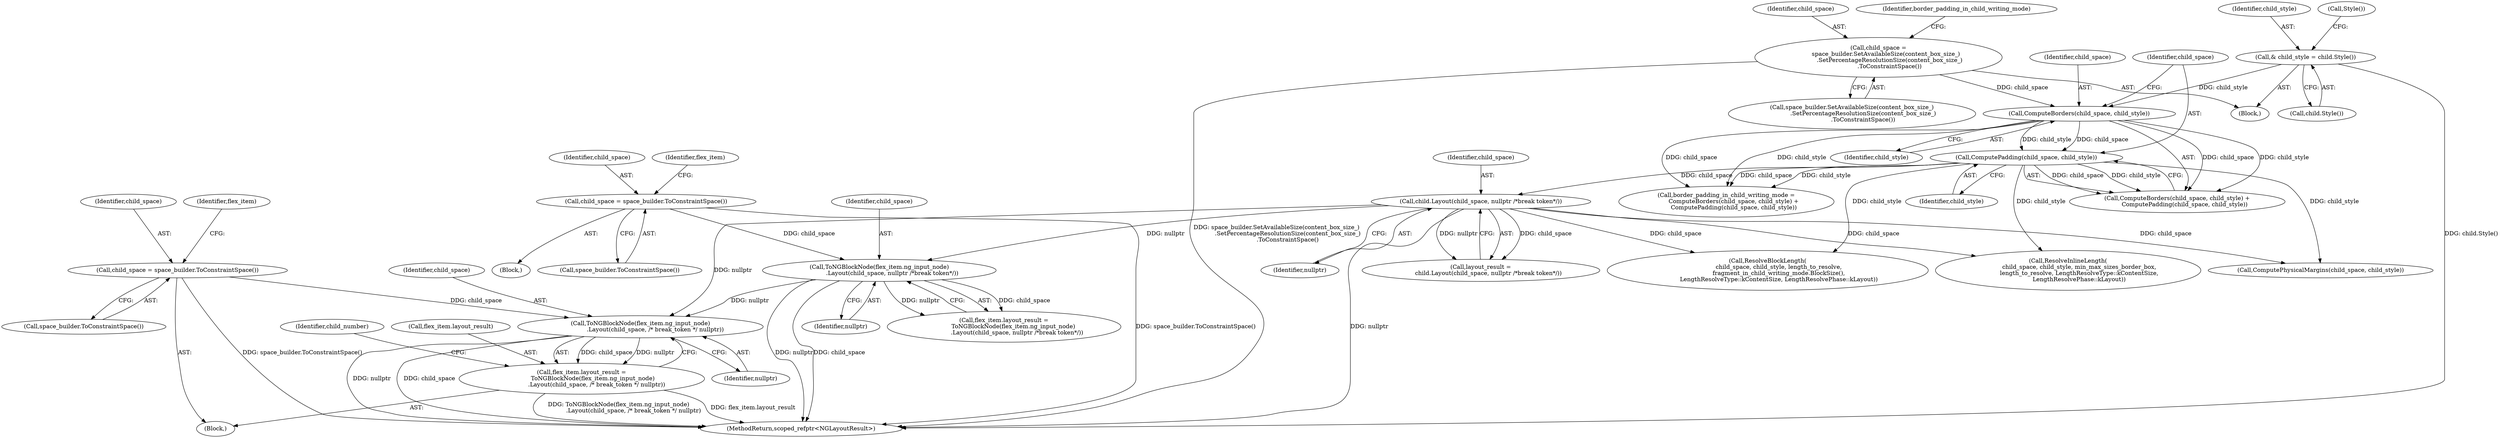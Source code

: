 digraph "1_Chrome_69ec52bd0b32622770a25952386596ccb4ad6434@del" {
"1000590" [label="(Call,ToNGBlockNode(flex_item.ng_input_node)\n                .Layout(child_space, /* break_token */ nullptr))"];
"1000583" [label="(Call,child_space = space_builder.ToConstraintSpace())"];
"1000448" [label="(Call,ToNGBlockNode(flex_item.ng_input_node)\n              .Layout(child_space, nullptr /*break token*/))"];
"1000441" [label="(Call,child_space = space_builder.ToConstraintSpace())"];
"1000216" [label="(Call,child.Layout(child_space, nullptr /*break token*/))"];
"1000193" [label="(Call,ComputePadding(child_space, child_style))"];
"1000190" [label="(Call,ComputeBorders(child_space, child_style))"];
"1000183" [label="(Call,child_space =\n        space_builder.SetAvailableSize(content_box_size_)\n            .SetPercentageResolutionSize(content_box_size_)\n            .ToConstraintSpace())"];
"1000173" [label="(Call,& child_style = child.Style())"];
"1000586" [label="(Call,flex_item.layout_result =\n            ToNGBlockNode(flex_item.ng_input_node)\n                .Layout(child_space, /* break_token */ nullptr))"];
"1000444" [label="(Call,flex_item.layout_result =\n          ToNGBlockNode(flex_item.ng_input_node)\n              .Layout(child_space, nullptr /*break token*/))"];
"1000185" [label="(Call,space_builder.SetAvailableSize(content_box_size_)\n            .SetPercentageResolutionSize(content_box_size_)\n            .ToConstraintSpace())"];
"1000187" [label="(Call,border_padding_in_child_writing_mode =\n        ComputeBorders(child_space, child_style) +\n        ComputePadding(child_space, child_style))"];
"1000163" [label="(Block,)"];
"1000276" [label="(Call,ResolveBlockLength(\n            child_space, child_style, length_to_resolve,\n            fragment_in_child_writing_mode.BlockSize(),\n            LengthResolveType::kContentSize, LengthResolvePhase::kLayout))"];
"1000556" [label="(Block,)"];
"1000369" [label="(Block,)"];
"1000214" [label="(Call,layout_result =\n        child.Layout(child_space, nullptr /*break token*/))"];
"1000585" [label="(Call,space_builder.ToConstraintSpace())"];
"1000583" [label="(Call,child_space = space_builder.ToConstraintSpace())"];
"1000610" [label="(MethodReturn,scoped_refptr<NGLayoutResult>)"];
"1000217" [label="(Identifier,child_space)"];
"1000174" [label="(Identifier,child_style)"];
"1000590" [label="(Call,ToNGBlockNode(flex_item.ng_input_node)\n                .Layout(child_space, /* break_token */ nullptr))"];
"1000588" [label="(Identifier,flex_item)"];
"1000178" [label="(Call,Style())"];
"1000443" [label="(Call,space_builder.ToConstraintSpace())"];
"1000190" [label="(Call,ComputeBorders(child_space, child_style))"];
"1000592" [label="(Identifier,nullptr)"];
"1000184" [label="(Identifier,child_space)"];
"1000441" [label="(Call,child_space = space_builder.ToConstraintSpace())"];
"1000448" [label="(Call,ToNGBlockNode(flex_item.ng_input_node)\n              .Layout(child_space, nullptr /*break token*/))"];
"1000442" [label="(Identifier,child_space)"];
"1000587" [label="(Call,flex_item.layout_result)"];
"1000216" [label="(Call,child.Layout(child_space, nullptr /*break token*/))"];
"1000192" [label="(Identifier,child_style)"];
"1000189" [label="(Call,ComputeBorders(child_space, child_style) +\n        ComputePadding(child_space, child_style))"];
"1000591" [label="(Identifier,child_space)"];
"1000193" [label="(Call,ComputePadding(child_space, child_style))"];
"1000265" [label="(Call,ResolveInlineLength(\n            child_space, child_style, min_max_sizes_border_box,\n            length_to_resolve, LengthResolveType::kContentSize,\n            LengthResolvePhase::kLayout))"];
"1000188" [label="(Identifier,border_padding_in_child_writing_mode)"];
"1000183" [label="(Call,child_space =\n        space_builder.SetAvailableSize(content_box_size_)\n            .SetPercentageResolutionSize(content_box_size_)\n            .ToConstraintSpace())"];
"1000449" [label="(Identifier,child_space)"];
"1000218" [label="(Identifier,nullptr)"];
"1000195" [label="(Identifier,child_style)"];
"1000191" [label="(Identifier,child_space)"];
"1000173" [label="(Call,& child_style = child.Style())"];
"1000584" [label="(Identifier,child_space)"];
"1000194" [label="(Identifier,child_space)"];
"1000450" [label="(Identifier,nullptr)"];
"1000175" [label="(Call,child.Style())"];
"1000586" [label="(Call,flex_item.layout_result =\n            ToNGBlockNode(flex_item.ng_input_node)\n                .Layout(child_space, /* break_token */ nullptr))"];
"1000542" [label="(Identifier,child_number)"];
"1000446" [label="(Identifier,flex_item)"];
"1000292" [label="(Call,ComputePhysicalMargins(child_space, child_style))"];
"1000590" -> "1000586"  [label="AST: "];
"1000590" -> "1000592"  [label="CFG: "];
"1000591" -> "1000590"  [label="AST: "];
"1000592" -> "1000590"  [label="AST: "];
"1000586" -> "1000590"  [label="CFG: "];
"1000590" -> "1000610"  [label="DDG: nullptr"];
"1000590" -> "1000610"  [label="DDG: child_space"];
"1000590" -> "1000586"  [label="DDG: child_space"];
"1000590" -> "1000586"  [label="DDG: nullptr"];
"1000583" -> "1000590"  [label="DDG: child_space"];
"1000448" -> "1000590"  [label="DDG: nullptr"];
"1000216" -> "1000590"  [label="DDG: nullptr"];
"1000583" -> "1000556"  [label="AST: "];
"1000583" -> "1000585"  [label="CFG: "];
"1000584" -> "1000583"  [label="AST: "];
"1000585" -> "1000583"  [label="AST: "];
"1000588" -> "1000583"  [label="CFG: "];
"1000583" -> "1000610"  [label="DDG: space_builder.ToConstraintSpace()"];
"1000448" -> "1000444"  [label="AST: "];
"1000448" -> "1000450"  [label="CFG: "];
"1000449" -> "1000448"  [label="AST: "];
"1000450" -> "1000448"  [label="AST: "];
"1000444" -> "1000448"  [label="CFG: "];
"1000448" -> "1000610"  [label="DDG: nullptr"];
"1000448" -> "1000610"  [label="DDG: child_space"];
"1000448" -> "1000444"  [label="DDG: child_space"];
"1000448" -> "1000444"  [label="DDG: nullptr"];
"1000441" -> "1000448"  [label="DDG: child_space"];
"1000216" -> "1000448"  [label="DDG: nullptr"];
"1000441" -> "1000369"  [label="AST: "];
"1000441" -> "1000443"  [label="CFG: "];
"1000442" -> "1000441"  [label="AST: "];
"1000443" -> "1000441"  [label="AST: "];
"1000446" -> "1000441"  [label="CFG: "];
"1000441" -> "1000610"  [label="DDG: space_builder.ToConstraintSpace()"];
"1000216" -> "1000214"  [label="AST: "];
"1000216" -> "1000218"  [label="CFG: "];
"1000217" -> "1000216"  [label="AST: "];
"1000218" -> "1000216"  [label="AST: "];
"1000214" -> "1000216"  [label="CFG: "];
"1000216" -> "1000610"  [label="DDG: nullptr"];
"1000216" -> "1000214"  [label="DDG: child_space"];
"1000216" -> "1000214"  [label="DDG: nullptr"];
"1000193" -> "1000216"  [label="DDG: child_space"];
"1000216" -> "1000265"  [label="DDG: child_space"];
"1000216" -> "1000276"  [label="DDG: child_space"];
"1000216" -> "1000292"  [label="DDG: child_space"];
"1000193" -> "1000189"  [label="AST: "];
"1000193" -> "1000195"  [label="CFG: "];
"1000194" -> "1000193"  [label="AST: "];
"1000195" -> "1000193"  [label="AST: "];
"1000189" -> "1000193"  [label="CFG: "];
"1000193" -> "1000187"  [label="DDG: child_space"];
"1000193" -> "1000187"  [label="DDG: child_style"];
"1000193" -> "1000189"  [label="DDG: child_space"];
"1000193" -> "1000189"  [label="DDG: child_style"];
"1000190" -> "1000193"  [label="DDG: child_space"];
"1000190" -> "1000193"  [label="DDG: child_style"];
"1000193" -> "1000265"  [label="DDG: child_style"];
"1000193" -> "1000276"  [label="DDG: child_style"];
"1000193" -> "1000292"  [label="DDG: child_style"];
"1000190" -> "1000189"  [label="AST: "];
"1000190" -> "1000192"  [label="CFG: "];
"1000191" -> "1000190"  [label="AST: "];
"1000192" -> "1000190"  [label="AST: "];
"1000194" -> "1000190"  [label="CFG: "];
"1000190" -> "1000187"  [label="DDG: child_space"];
"1000190" -> "1000187"  [label="DDG: child_style"];
"1000190" -> "1000189"  [label="DDG: child_space"];
"1000190" -> "1000189"  [label="DDG: child_style"];
"1000183" -> "1000190"  [label="DDG: child_space"];
"1000173" -> "1000190"  [label="DDG: child_style"];
"1000183" -> "1000163"  [label="AST: "];
"1000183" -> "1000185"  [label="CFG: "];
"1000184" -> "1000183"  [label="AST: "];
"1000185" -> "1000183"  [label="AST: "];
"1000188" -> "1000183"  [label="CFG: "];
"1000183" -> "1000610"  [label="DDG: space_builder.SetAvailableSize(content_box_size_)\n            .SetPercentageResolutionSize(content_box_size_)\n            .ToConstraintSpace()"];
"1000173" -> "1000163"  [label="AST: "];
"1000173" -> "1000175"  [label="CFG: "];
"1000174" -> "1000173"  [label="AST: "];
"1000175" -> "1000173"  [label="AST: "];
"1000178" -> "1000173"  [label="CFG: "];
"1000173" -> "1000610"  [label="DDG: child.Style()"];
"1000586" -> "1000556"  [label="AST: "];
"1000587" -> "1000586"  [label="AST: "];
"1000542" -> "1000586"  [label="CFG: "];
"1000586" -> "1000610"  [label="DDG: ToNGBlockNode(flex_item.ng_input_node)\n                .Layout(child_space, /* break_token */ nullptr)"];
"1000586" -> "1000610"  [label="DDG: flex_item.layout_result"];
}
